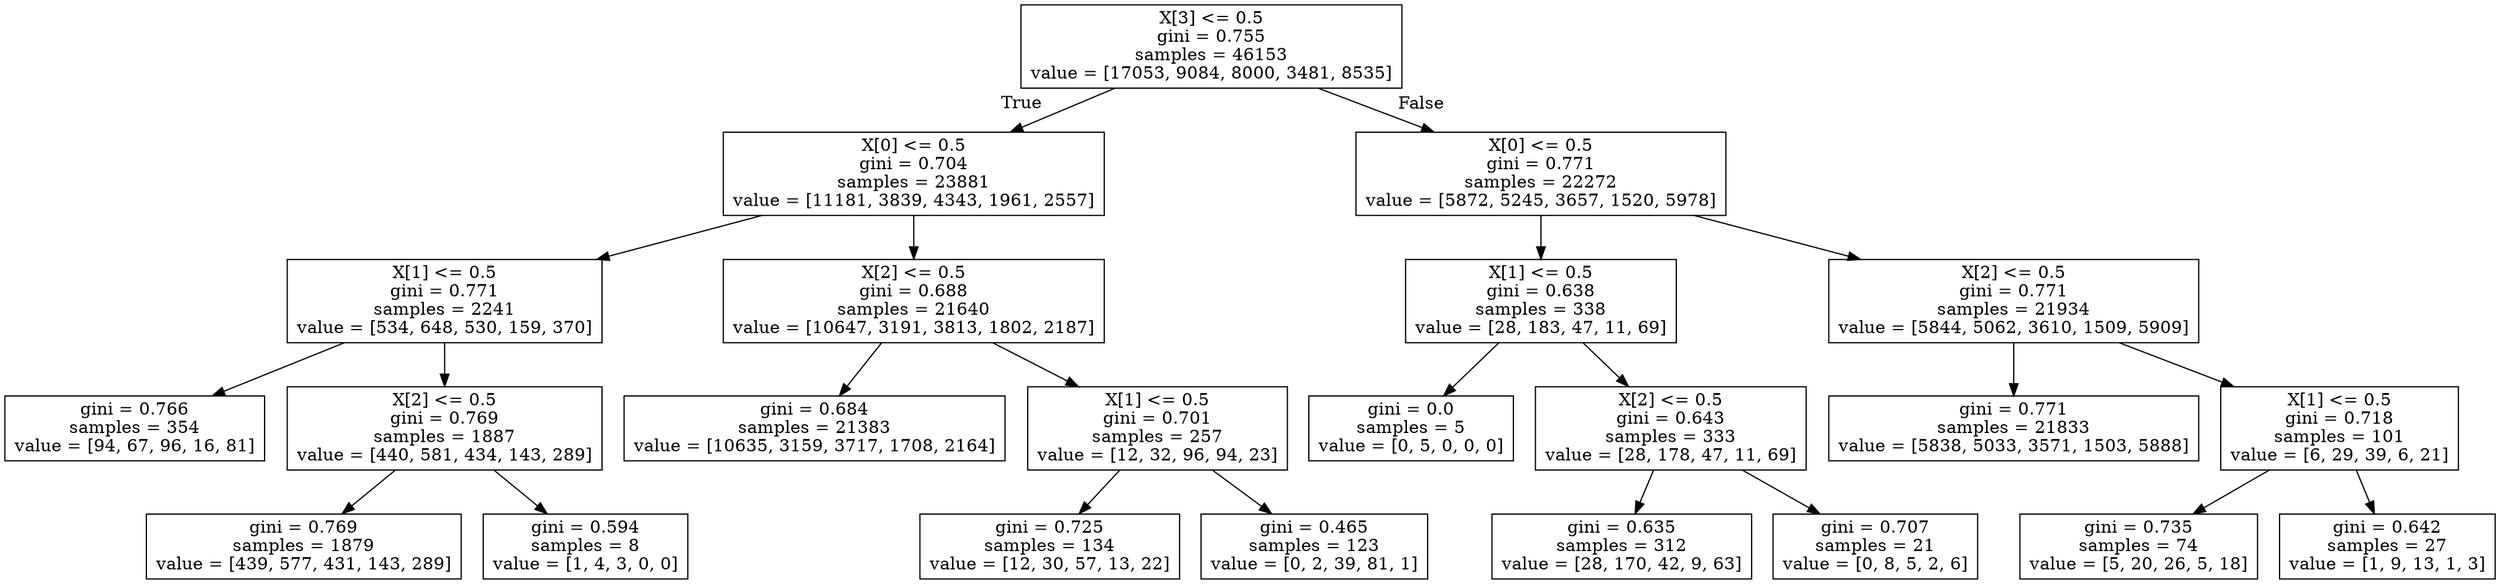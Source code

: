 digraph Tree {
node [shape=box] ;
0 [label="X[3] <= 0.5\ngini = 0.755\nsamples = 46153\nvalue = [17053, 9084, 8000, 3481, 8535]"] ;
1 [label="X[0] <= 0.5\ngini = 0.704\nsamples = 23881\nvalue = [11181, 3839, 4343, 1961, 2557]"] ;
0 -> 1 [labeldistance=2.5, labelangle=45, headlabel="True"] ;
2 [label="X[1] <= 0.5\ngini = 0.771\nsamples = 2241\nvalue = [534, 648, 530, 159, 370]"] ;
1 -> 2 ;
3 [label="gini = 0.766\nsamples = 354\nvalue = [94, 67, 96, 16, 81]"] ;
2 -> 3 ;
4 [label="X[2] <= 0.5\ngini = 0.769\nsamples = 1887\nvalue = [440, 581, 434, 143, 289]"] ;
2 -> 4 ;
5 [label="gini = 0.769\nsamples = 1879\nvalue = [439, 577, 431, 143, 289]"] ;
4 -> 5 ;
6 [label="gini = 0.594\nsamples = 8\nvalue = [1, 4, 3, 0, 0]"] ;
4 -> 6 ;
7 [label="X[2] <= 0.5\ngini = 0.688\nsamples = 21640\nvalue = [10647, 3191, 3813, 1802, 2187]"] ;
1 -> 7 ;
8 [label="gini = 0.684\nsamples = 21383\nvalue = [10635, 3159, 3717, 1708, 2164]"] ;
7 -> 8 ;
9 [label="X[1] <= 0.5\ngini = 0.701\nsamples = 257\nvalue = [12, 32, 96, 94, 23]"] ;
7 -> 9 ;
10 [label="gini = 0.725\nsamples = 134\nvalue = [12, 30, 57, 13, 22]"] ;
9 -> 10 ;
11 [label="gini = 0.465\nsamples = 123\nvalue = [0, 2, 39, 81, 1]"] ;
9 -> 11 ;
12 [label="X[0] <= 0.5\ngini = 0.771\nsamples = 22272\nvalue = [5872, 5245, 3657, 1520, 5978]"] ;
0 -> 12 [labeldistance=2.5, labelangle=-45, headlabel="False"] ;
13 [label="X[1] <= 0.5\ngini = 0.638\nsamples = 338\nvalue = [28, 183, 47, 11, 69]"] ;
12 -> 13 ;
14 [label="gini = 0.0\nsamples = 5\nvalue = [0, 5, 0, 0, 0]"] ;
13 -> 14 ;
15 [label="X[2] <= 0.5\ngini = 0.643\nsamples = 333\nvalue = [28, 178, 47, 11, 69]"] ;
13 -> 15 ;
16 [label="gini = 0.635\nsamples = 312\nvalue = [28, 170, 42, 9, 63]"] ;
15 -> 16 ;
17 [label="gini = 0.707\nsamples = 21\nvalue = [0, 8, 5, 2, 6]"] ;
15 -> 17 ;
18 [label="X[2] <= 0.5\ngini = 0.771\nsamples = 21934\nvalue = [5844, 5062, 3610, 1509, 5909]"] ;
12 -> 18 ;
19 [label="gini = 0.771\nsamples = 21833\nvalue = [5838, 5033, 3571, 1503, 5888]"] ;
18 -> 19 ;
20 [label="X[1] <= 0.5\ngini = 0.718\nsamples = 101\nvalue = [6, 29, 39, 6, 21]"] ;
18 -> 20 ;
21 [label="gini = 0.735\nsamples = 74\nvalue = [5, 20, 26, 5, 18]"] ;
20 -> 21 ;
22 [label="gini = 0.642\nsamples = 27\nvalue = [1, 9, 13, 1, 3]"] ;
20 -> 22 ;
}